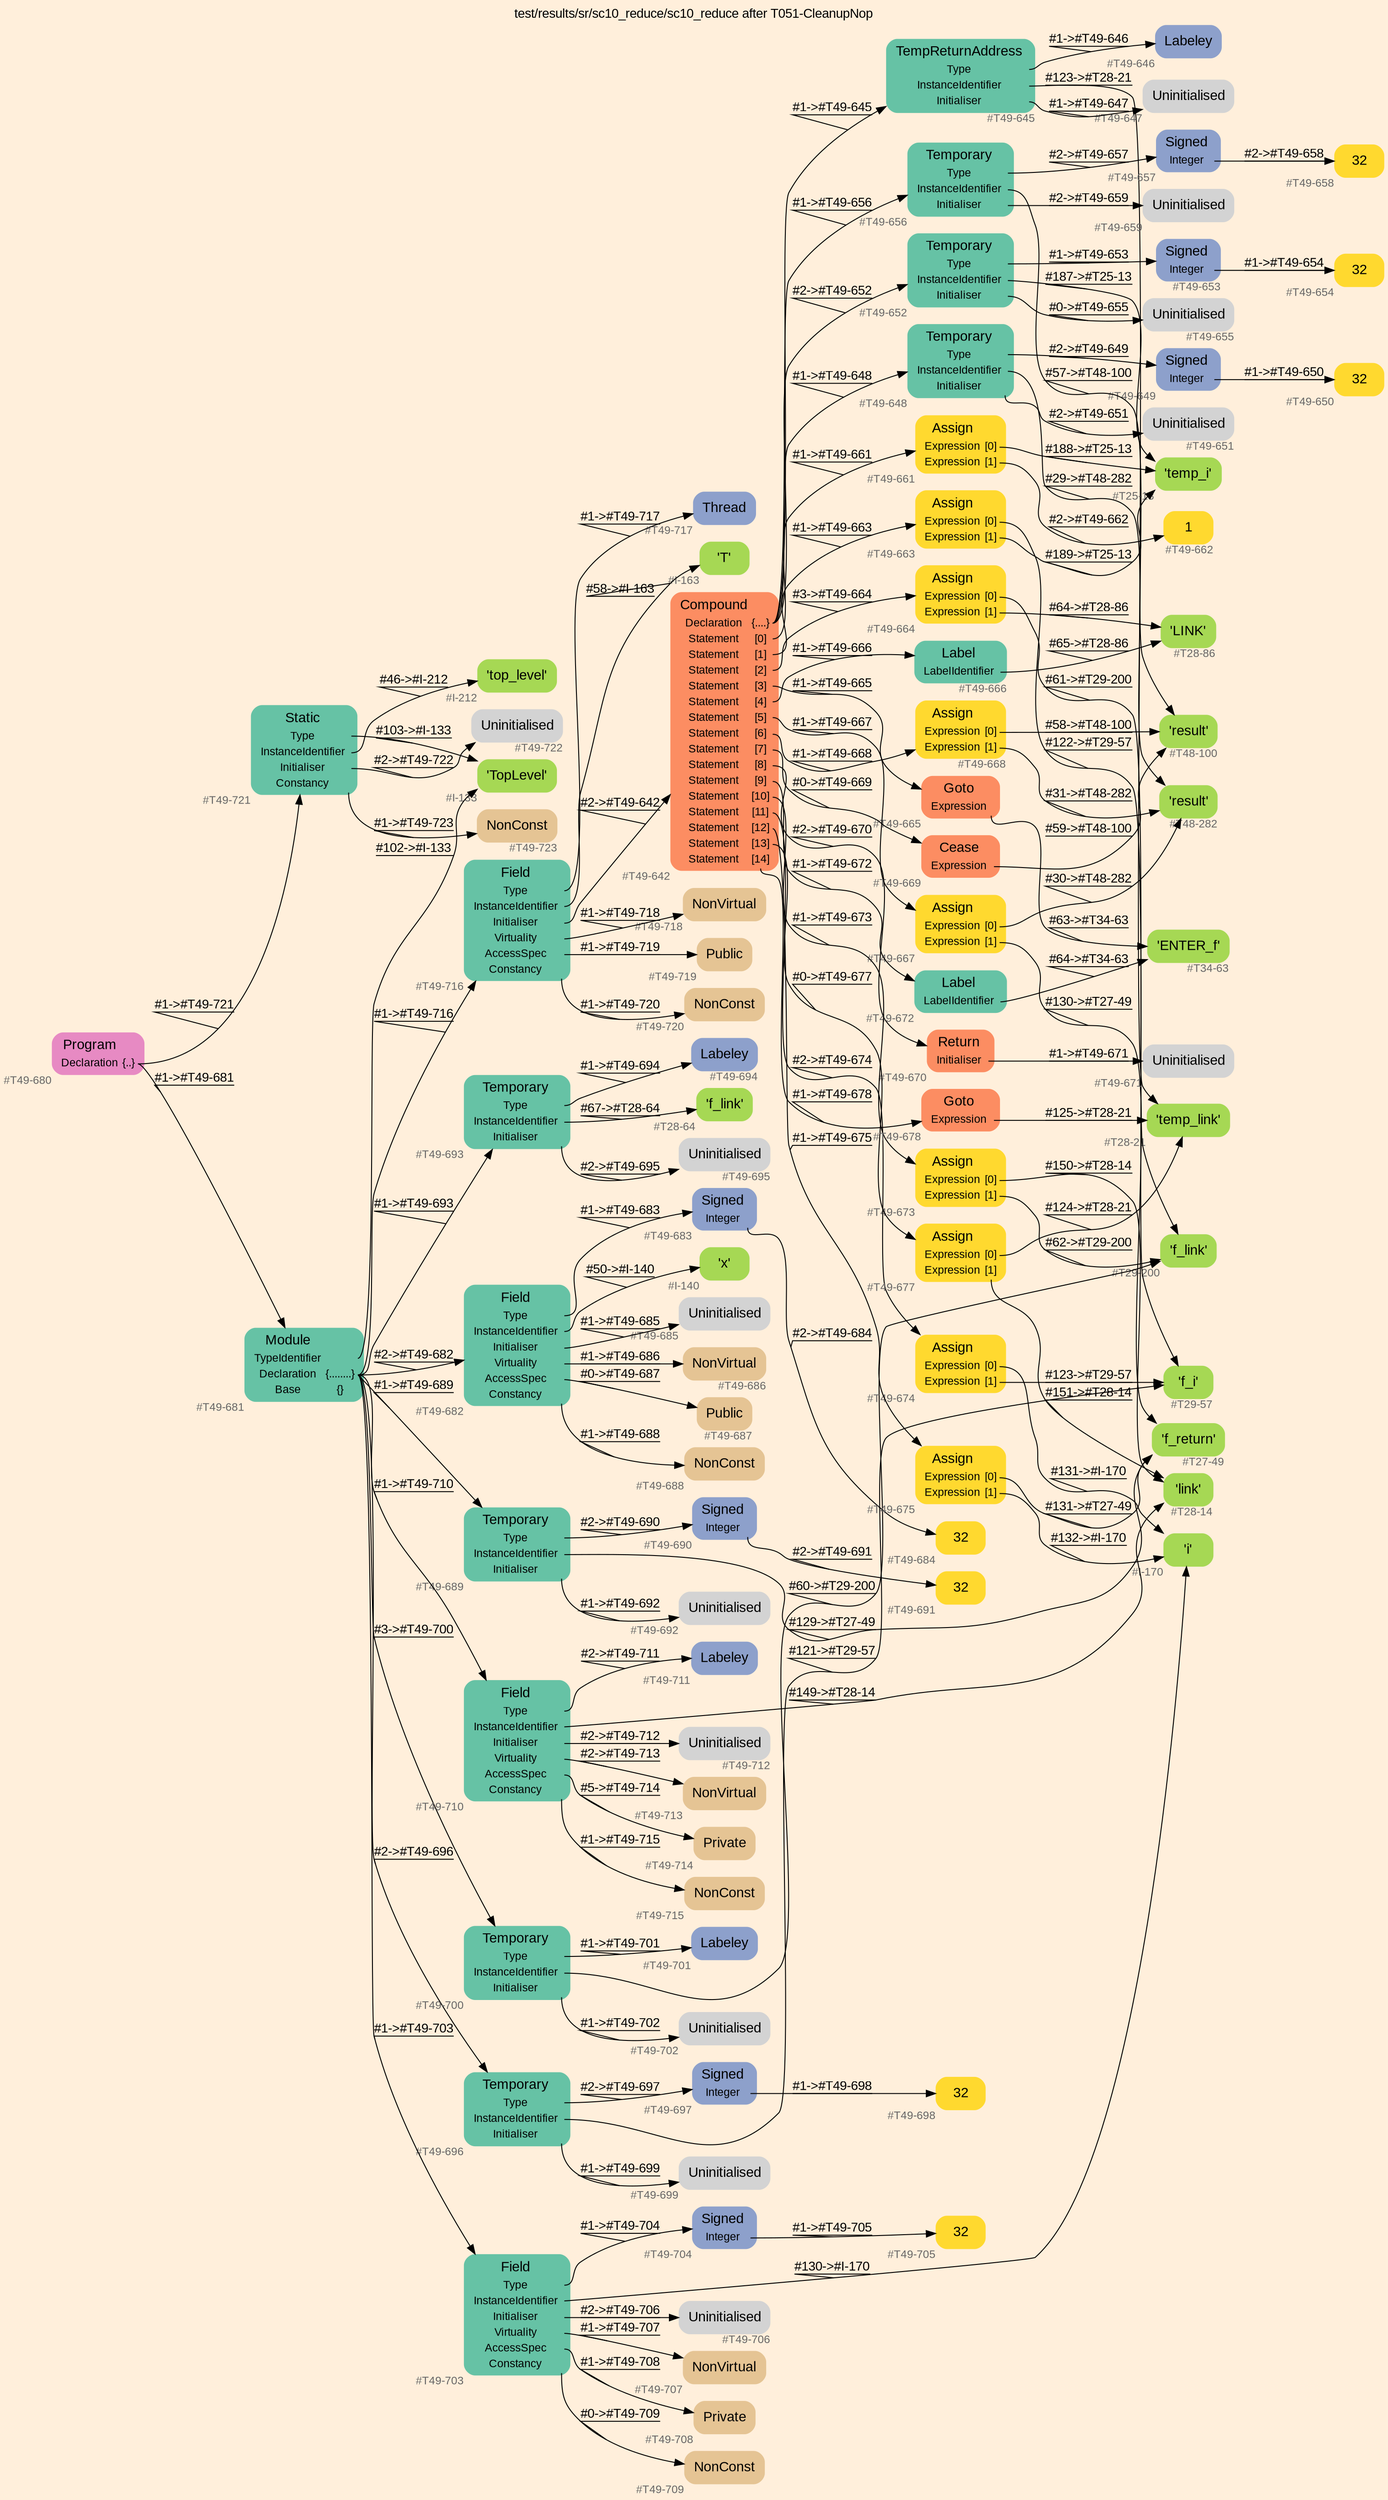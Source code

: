 digraph "test/results/sr/sc10_reduce/sc10_reduce after T051-CleanupNop" {
label = "test/results/sr/sc10_reduce/sc10_reduce after T051-CleanupNop"
labelloc = t
graph [
    rankdir = "LR"
    ranksep = 0.3
    bgcolor = antiquewhite1
    color = black
    fontcolor = black
    fontname = "Arial"
];
node [
    fontname = "Arial"
];
edge [
    fontname = "Arial"
];

// -------------------- node figure --------------------
// -------- block #T49-680 ----------
"#T49-680" [
    fillcolor = "/set28/4"
    xlabel = "#T49-680"
    fontsize = "12"
    fontcolor = grey40
    shape = "plaintext"
    label = <<TABLE BORDER="0" CELLBORDER="0" CELLSPACING="0">
     <TR><TD><FONT COLOR="black" POINT-SIZE="15">Program</FONT></TD></TR>
     <TR><TD><FONT COLOR="black" POINT-SIZE="12">Declaration</FONT></TD><TD PORT="port0"><FONT COLOR="black" POINT-SIZE="12">{..}</FONT></TD></TR>
    </TABLE>>
    style = "rounded,filled"
];

// -------- block #T49-681 ----------
"#T49-681" [
    fillcolor = "/set28/1"
    xlabel = "#T49-681"
    fontsize = "12"
    fontcolor = grey40
    shape = "plaintext"
    label = <<TABLE BORDER="0" CELLBORDER="0" CELLSPACING="0">
     <TR><TD><FONT COLOR="black" POINT-SIZE="15">Module</FONT></TD></TR>
     <TR><TD><FONT COLOR="black" POINT-SIZE="12">TypeIdentifier</FONT></TD><TD PORT="port0"></TD></TR>
     <TR><TD><FONT COLOR="black" POINT-SIZE="12">Declaration</FONT></TD><TD PORT="port1"><FONT COLOR="black" POINT-SIZE="12">{........}</FONT></TD></TR>
     <TR><TD><FONT COLOR="black" POINT-SIZE="12">Base</FONT></TD><TD PORT="port2"><FONT COLOR="black" POINT-SIZE="12">{}</FONT></TD></TR>
    </TABLE>>
    style = "rounded,filled"
];

// -------- block #I-133 ----------
"#I-133" [
    fillcolor = "/set28/5"
    xlabel = "#I-133"
    fontsize = "12"
    fontcolor = grey40
    shape = "plaintext"
    label = <<TABLE BORDER="0" CELLBORDER="0" CELLSPACING="0">
     <TR><TD><FONT COLOR="black" POINT-SIZE="15">'TopLevel'</FONT></TD></TR>
    </TABLE>>
    style = "rounded,filled"
];

// -------- block #T49-682 ----------
"#T49-682" [
    fillcolor = "/set28/1"
    xlabel = "#T49-682"
    fontsize = "12"
    fontcolor = grey40
    shape = "plaintext"
    label = <<TABLE BORDER="0" CELLBORDER="0" CELLSPACING="0">
     <TR><TD><FONT COLOR="black" POINT-SIZE="15">Field</FONT></TD></TR>
     <TR><TD><FONT COLOR="black" POINT-SIZE="12">Type</FONT></TD><TD PORT="port0"></TD></TR>
     <TR><TD><FONT COLOR="black" POINT-SIZE="12">InstanceIdentifier</FONT></TD><TD PORT="port1"></TD></TR>
     <TR><TD><FONT COLOR="black" POINT-SIZE="12">Initialiser</FONT></TD><TD PORT="port2"></TD></TR>
     <TR><TD><FONT COLOR="black" POINT-SIZE="12">Virtuality</FONT></TD><TD PORT="port3"></TD></TR>
     <TR><TD><FONT COLOR="black" POINT-SIZE="12">AccessSpec</FONT></TD><TD PORT="port4"></TD></TR>
     <TR><TD><FONT COLOR="black" POINT-SIZE="12">Constancy</FONT></TD><TD PORT="port5"></TD></TR>
    </TABLE>>
    style = "rounded,filled"
];

// -------- block #T49-683 ----------
"#T49-683" [
    fillcolor = "/set28/3"
    xlabel = "#T49-683"
    fontsize = "12"
    fontcolor = grey40
    shape = "plaintext"
    label = <<TABLE BORDER="0" CELLBORDER="0" CELLSPACING="0">
     <TR><TD><FONT COLOR="black" POINT-SIZE="15">Signed</FONT></TD></TR>
     <TR><TD><FONT COLOR="black" POINT-SIZE="12">Integer</FONT></TD><TD PORT="port0"></TD></TR>
    </TABLE>>
    style = "rounded,filled"
];

// -------- block #T49-684 ----------
"#T49-684" [
    fillcolor = "/set28/6"
    xlabel = "#T49-684"
    fontsize = "12"
    fontcolor = grey40
    shape = "plaintext"
    label = <<TABLE BORDER="0" CELLBORDER="0" CELLSPACING="0">
     <TR><TD><FONT COLOR="black" POINT-SIZE="15">32</FONT></TD></TR>
    </TABLE>>
    style = "rounded,filled"
];

// -------- block #I-140 ----------
"#I-140" [
    fillcolor = "/set28/5"
    xlabel = "#I-140"
    fontsize = "12"
    fontcolor = grey40
    shape = "plaintext"
    label = <<TABLE BORDER="0" CELLBORDER="0" CELLSPACING="0">
     <TR><TD><FONT COLOR="black" POINT-SIZE="15">'x'</FONT></TD></TR>
    </TABLE>>
    style = "rounded,filled"
];

// -------- block #T49-685 ----------
"#T49-685" [
    xlabel = "#T49-685"
    fontsize = "12"
    fontcolor = grey40
    shape = "plaintext"
    label = <<TABLE BORDER="0" CELLBORDER="0" CELLSPACING="0">
     <TR><TD><FONT COLOR="black" POINT-SIZE="15">Uninitialised</FONT></TD></TR>
    </TABLE>>
    style = "rounded,filled"
];

// -------- block #T49-686 ----------
"#T49-686" [
    fillcolor = "/set28/7"
    xlabel = "#T49-686"
    fontsize = "12"
    fontcolor = grey40
    shape = "plaintext"
    label = <<TABLE BORDER="0" CELLBORDER="0" CELLSPACING="0">
     <TR><TD><FONT COLOR="black" POINT-SIZE="15">NonVirtual</FONT></TD></TR>
    </TABLE>>
    style = "rounded,filled"
];

// -------- block #T49-687 ----------
"#T49-687" [
    fillcolor = "/set28/7"
    xlabel = "#T49-687"
    fontsize = "12"
    fontcolor = grey40
    shape = "plaintext"
    label = <<TABLE BORDER="0" CELLBORDER="0" CELLSPACING="0">
     <TR><TD><FONT COLOR="black" POINT-SIZE="15">Public</FONT></TD></TR>
    </TABLE>>
    style = "rounded,filled"
];

// -------- block #T49-688 ----------
"#T49-688" [
    fillcolor = "/set28/7"
    xlabel = "#T49-688"
    fontsize = "12"
    fontcolor = grey40
    shape = "plaintext"
    label = <<TABLE BORDER="0" CELLBORDER="0" CELLSPACING="0">
     <TR><TD><FONT COLOR="black" POINT-SIZE="15">NonConst</FONT></TD></TR>
    </TABLE>>
    style = "rounded,filled"
];

// -------- block #T49-689 ----------
"#T49-689" [
    fillcolor = "/set28/1"
    xlabel = "#T49-689"
    fontsize = "12"
    fontcolor = grey40
    shape = "plaintext"
    label = <<TABLE BORDER="0" CELLBORDER="0" CELLSPACING="0">
     <TR><TD><FONT COLOR="black" POINT-SIZE="15">Temporary</FONT></TD></TR>
     <TR><TD><FONT COLOR="black" POINT-SIZE="12">Type</FONT></TD><TD PORT="port0"></TD></TR>
     <TR><TD><FONT COLOR="black" POINT-SIZE="12">InstanceIdentifier</FONT></TD><TD PORT="port1"></TD></TR>
     <TR><TD><FONT COLOR="black" POINT-SIZE="12">Initialiser</FONT></TD><TD PORT="port2"></TD></TR>
    </TABLE>>
    style = "rounded,filled"
];

// -------- block #T49-690 ----------
"#T49-690" [
    fillcolor = "/set28/3"
    xlabel = "#T49-690"
    fontsize = "12"
    fontcolor = grey40
    shape = "plaintext"
    label = <<TABLE BORDER="0" CELLBORDER="0" CELLSPACING="0">
     <TR><TD><FONT COLOR="black" POINT-SIZE="15">Signed</FONT></TD></TR>
     <TR><TD><FONT COLOR="black" POINT-SIZE="12">Integer</FONT></TD><TD PORT="port0"></TD></TR>
    </TABLE>>
    style = "rounded,filled"
];

// -------- block #T49-691 ----------
"#T49-691" [
    fillcolor = "/set28/6"
    xlabel = "#T49-691"
    fontsize = "12"
    fontcolor = grey40
    shape = "plaintext"
    label = <<TABLE BORDER="0" CELLBORDER="0" CELLSPACING="0">
     <TR><TD><FONT COLOR="black" POINT-SIZE="15">32</FONT></TD></TR>
    </TABLE>>
    style = "rounded,filled"
];

// -------- block #T27-49 ----------
"#T27-49" [
    fillcolor = "/set28/5"
    xlabel = "#T27-49"
    fontsize = "12"
    fontcolor = grey40
    shape = "plaintext"
    label = <<TABLE BORDER="0" CELLBORDER="0" CELLSPACING="0">
     <TR><TD><FONT COLOR="black" POINT-SIZE="15">'f_return'</FONT></TD></TR>
    </TABLE>>
    style = "rounded,filled"
];

// -------- block #T49-692 ----------
"#T49-692" [
    xlabel = "#T49-692"
    fontsize = "12"
    fontcolor = grey40
    shape = "plaintext"
    label = <<TABLE BORDER="0" CELLBORDER="0" CELLSPACING="0">
     <TR><TD><FONT COLOR="black" POINT-SIZE="15">Uninitialised</FONT></TD></TR>
    </TABLE>>
    style = "rounded,filled"
];

// -------- block #T49-693 ----------
"#T49-693" [
    fillcolor = "/set28/1"
    xlabel = "#T49-693"
    fontsize = "12"
    fontcolor = grey40
    shape = "plaintext"
    label = <<TABLE BORDER="0" CELLBORDER="0" CELLSPACING="0">
     <TR><TD><FONT COLOR="black" POINT-SIZE="15">Temporary</FONT></TD></TR>
     <TR><TD><FONT COLOR="black" POINT-SIZE="12">Type</FONT></TD><TD PORT="port0"></TD></TR>
     <TR><TD><FONT COLOR="black" POINT-SIZE="12">InstanceIdentifier</FONT></TD><TD PORT="port1"></TD></TR>
     <TR><TD><FONT COLOR="black" POINT-SIZE="12">Initialiser</FONT></TD><TD PORT="port2"></TD></TR>
    </TABLE>>
    style = "rounded,filled"
];

// -------- block #T49-694 ----------
"#T49-694" [
    fillcolor = "/set28/3"
    xlabel = "#T49-694"
    fontsize = "12"
    fontcolor = grey40
    shape = "plaintext"
    label = <<TABLE BORDER="0" CELLBORDER="0" CELLSPACING="0">
     <TR><TD><FONT COLOR="black" POINT-SIZE="15">Labeley</FONT></TD></TR>
    </TABLE>>
    style = "rounded,filled"
];

// -------- block #T28-64 ----------
"#T28-64" [
    fillcolor = "/set28/5"
    xlabel = "#T28-64"
    fontsize = "12"
    fontcolor = grey40
    shape = "plaintext"
    label = <<TABLE BORDER="0" CELLBORDER="0" CELLSPACING="0">
     <TR><TD><FONT COLOR="black" POINT-SIZE="15">'f_link'</FONT></TD></TR>
    </TABLE>>
    style = "rounded,filled"
];

// -------- block #T49-695 ----------
"#T49-695" [
    xlabel = "#T49-695"
    fontsize = "12"
    fontcolor = grey40
    shape = "plaintext"
    label = <<TABLE BORDER="0" CELLBORDER="0" CELLSPACING="0">
     <TR><TD><FONT COLOR="black" POINT-SIZE="15">Uninitialised</FONT></TD></TR>
    </TABLE>>
    style = "rounded,filled"
];

// -------- block #T49-696 ----------
"#T49-696" [
    fillcolor = "/set28/1"
    xlabel = "#T49-696"
    fontsize = "12"
    fontcolor = grey40
    shape = "plaintext"
    label = <<TABLE BORDER="0" CELLBORDER="0" CELLSPACING="0">
     <TR><TD><FONT COLOR="black" POINT-SIZE="15">Temporary</FONT></TD></TR>
     <TR><TD><FONT COLOR="black" POINT-SIZE="12">Type</FONT></TD><TD PORT="port0"></TD></TR>
     <TR><TD><FONT COLOR="black" POINT-SIZE="12">InstanceIdentifier</FONT></TD><TD PORT="port1"></TD></TR>
     <TR><TD><FONT COLOR="black" POINT-SIZE="12">Initialiser</FONT></TD><TD PORT="port2"></TD></TR>
    </TABLE>>
    style = "rounded,filled"
];

// -------- block #T49-697 ----------
"#T49-697" [
    fillcolor = "/set28/3"
    xlabel = "#T49-697"
    fontsize = "12"
    fontcolor = grey40
    shape = "plaintext"
    label = <<TABLE BORDER="0" CELLBORDER="0" CELLSPACING="0">
     <TR><TD><FONT COLOR="black" POINT-SIZE="15">Signed</FONT></TD></TR>
     <TR><TD><FONT COLOR="black" POINT-SIZE="12">Integer</FONT></TD><TD PORT="port0"></TD></TR>
    </TABLE>>
    style = "rounded,filled"
];

// -------- block #T49-698 ----------
"#T49-698" [
    fillcolor = "/set28/6"
    xlabel = "#T49-698"
    fontsize = "12"
    fontcolor = grey40
    shape = "plaintext"
    label = <<TABLE BORDER="0" CELLBORDER="0" CELLSPACING="0">
     <TR><TD><FONT COLOR="black" POINT-SIZE="15">32</FONT></TD></TR>
    </TABLE>>
    style = "rounded,filled"
];

// -------- block #T29-57 ----------
"#T29-57" [
    fillcolor = "/set28/5"
    xlabel = "#T29-57"
    fontsize = "12"
    fontcolor = grey40
    shape = "plaintext"
    label = <<TABLE BORDER="0" CELLBORDER="0" CELLSPACING="0">
     <TR><TD><FONT COLOR="black" POINT-SIZE="15">'f_i'</FONT></TD></TR>
    </TABLE>>
    style = "rounded,filled"
];

// -------- block #T49-699 ----------
"#T49-699" [
    xlabel = "#T49-699"
    fontsize = "12"
    fontcolor = grey40
    shape = "plaintext"
    label = <<TABLE BORDER="0" CELLBORDER="0" CELLSPACING="0">
     <TR><TD><FONT COLOR="black" POINT-SIZE="15">Uninitialised</FONT></TD></TR>
    </TABLE>>
    style = "rounded,filled"
];

// -------- block #T49-700 ----------
"#T49-700" [
    fillcolor = "/set28/1"
    xlabel = "#T49-700"
    fontsize = "12"
    fontcolor = grey40
    shape = "plaintext"
    label = <<TABLE BORDER="0" CELLBORDER="0" CELLSPACING="0">
     <TR><TD><FONT COLOR="black" POINT-SIZE="15">Temporary</FONT></TD></TR>
     <TR><TD><FONT COLOR="black" POINT-SIZE="12">Type</FONT></TD><TD PORT="port0"></TD></TR>
     <TR><TD><FONT COLOR="black" POINT-SIZE="12">InstanceIdentifier</FONT></TD><TD PORT="port1"></TD></TR>
     <TR><TD><FONT COLOR="black" POINT-SIZE="12">Initialiser</FONT></TD><TD PORT="port2"></TD></TR>
    </TABLE>>
    style = "rounded,filled"
];

// -------- block #T49-701 ----------
"#T49-701" [
    fillcolor = "/set28/3"
    xlabel = "#T49-701"
    fontsize = "12"
    fontcolor = grey40
    shape = "plaintext"
    label = <<TABLE BORDER="0" CELLBORDER="0" CELLSPACING="0">
     <TR><TD><FONT COLOR="black" POINT-SIZE="15">Labeley</FONT></TD></TR>
    </TABLE>>
    style = "rounded,filled"
];

// -------- block #T29-200 ----------
"#T29-200" [
    fillcolor = "/set28/5"
    xlabel = "#T29-200"
    fontsize = "12"
    fontcolor = grey40
    shape = "plaintext"
    label = <<TABLE BORDER="0" CELLBORDER="0" CELLSPACING="0">
     <TR><TD><FONT COLOR="black" POINT-SIZE="15">'f_link'</FONT></TD></TR>
    </TABLE>>
    style = "rounded,filled"
];

// -------- block #T49-702 ----------
"#T49-702" [
    xlabel = "#T49-702"
    fontsize = "12"
    fontcolor = grey40
    shape = "plaintext"
    label = <<TABLE BORDER="0" CELLBORDER="0" CELLSPACING="0">
     <TR><TD><FONT COLOR="black" POINT-SIZE="15">Uninitialised</FONT></TD></TR>
    </TABLE>>
    style = "rounded,filled"
];

// -------- block #T49-703 ----------
"#T49-703" [
    fillcolor = "/set28/1"
    xlabel = "#T49-703"
    fontsize = "12"
    fontcolor = grey40
    shape = "plaintext"
    label = <<TABLE BORDER="0" CELLBORDER="0" CELLSPACING="0">
     <TR><TD><FONT COLOR="black" POINT-SIZE="15">Field</FONT></TD></TR>
     <TR><TD><FONT COLOR="black" POINT-SIZE="12">Type</FONT></TD><TD PORT="port0"></TD></TR>
     <TR><TD><FONT COLOR="black" POINT-SIZE="12">InstanceIdentifier</FONT></TD><TD PORT="port1"></TD></TR>
     <TR><TD><FONT COLOR="black" POINT-SIZE="12">Initialiser</FONT></TD><TD PORT="port2"></TD></TR>
     <TR><TD><FONT COLOR="black" POINT-SIZE="12">Virtuality</FONT></TD><TD PORT="port3"></TD></TR>
     <TR><TD><FONT COLOR="black" POINT-SIZE="12">AccessSpec</FONT></TD><TD PORT="port4"></TD></TR>
     <TR><TD><FONT COLOR="black" POINT-SIZE="12">Constancy</FONT></TD><TD PORT="port5"></TD></TR>
    </TABLE>>
    style = "rounded,filled"
];

// -------- block #T49-704 ----------
"#T49-704" [
    fillcolor = "/set28/3"
    xlabel = "#T49-704"
    fontsize = "12"
    fontcolor = grey40
    shape = "plaintext"
    label = <<TABLE BORDER="0" CELLBORDER="0" CELLSPACING="0">
     <TR><TD><FONT COLOR="black" POINT-SIZE="15">Signed</FONT></TD></TR>
     <TR><TD><FONT COLOR="black" POINT-SIZE="12">Integer</FONT></TD><TD PORT="port0"></TD></TR>
    </TABLE>>
    style = "rounded,filled"
];

// -------- block #T49-705 ----------
"#T49-705" [
    fillcolor = "/set28/6"
    xlabel = "#T49-705"
    fontsize = "12"
    fontcolor = grey40
    shape = "plaintext"
    label = <<TABLE BORDER="0" CELLBORDER="0" CELLSPACING="0">
     <TR><TD><FONT COLOR="black" POINT-SIZE="15">32</FONT></TD></TR>
    </TABLE>>
    style = "rounded,filled"
];

// -------- block #I-170 ----------
"#I-170" [
    fillcolor = "/set28/5"
    xlabel = "#I-170"
    fontsize = "12"
    fontcolor = grey40
    shape = "plaintext"
    label = <<TABLE BORDER="0" CELLBORDER="0" CELLSPACING="0">
     <TR><TD><FONT COLOR="black" POINT-SIZE="15">'i'</FONT></TD></TR>
    </TABLE>>
    style = "rounded,filled"
];

// -------- block #T49-706 ----------
"#T49-706" [
    xlabel = "#T49-706"
    fontsize = "12"
    fontcolor = grey40
    shape = "plaintext"
    label = <<TABLE BORDER="0" CELLBORDER="0" CELLSPACING="0">
     <TR><TD><FONT COLOR="black" POINT-SIZE="15">Uninitialised</FONT></TD></TR>
    </TABLE>>
    style = "rounded,filled"
];

// -------- block #T49-707 ----------
"#T49-707" [
    fillcolor = "/set28/7"
    xlabel = "#T49-707"
    fontsize = "12"
    fontcolor = grey40
    shape = "plaintext"
    label = <<TABLE BORDER="0" CELLBORDER="0" CELLSPACING="0">
     <TR><TD><FONT COLOR="black" POINT-SIZE="15">NonVirtual</FONT></TD></TR>
    </TABLE>>
    style = "rounded,filled"
];

// -------- block #T49-708 ----------
"#T49-708" [
    fillcolor = "/set28/7"
    xlabel = "#T49-708"
    fontsize = "12"
    fontcolor = grey40
    shape = "plaintext"
    label = <<TABLE BORDER="0" CELLBORDER="0" CELLSPACING="0">
     <TR><TD><FONT COLOR="black" POINT-SIZE="15">Private</FONT></TD></TR>
    </TABLE>>
    style = "rounded,filled"
];

// -------- block #T49-709 ----------
"#T49-709" [
    fillcolor = "/set28/7"
    xlabel = "#T49-709"
    fontsize = "12"
    fontcolor = grey40
    shape = "plaintext"
    label = <<TABLE BORDER="0" CELLBORDER="0" CELLSPACING="0">
     <TR><TD><FONT COLOR="black" POINT-SIZE="15">NonConst</FONT></TD></TR>
    </TABLE>>
    style = "rounded,filled"
];

// -------- block #T49-710 ----------
"#T49-710" [
    fillcolor = "/set28/1"
    xlabel = "#T49-710"
    fontsize = "12"
    fontcolor = grey40
    shape = "plaintext"
    label = <<TABLE BORDER="0" CELLBORDER="0" CELLSPACING="0">
     <TR><TD><FONT COLOR="black" POINT-SIZE="15">Field</FONT></TD></TR>
     <TR><TD><FONT COLOR="black" POINT-SIZE="12">Type</FONT></TD><TD PORT="port0"></TD></TR>
     <TR><TD><FONT COLOR="black" POINT-SIZE="12">InstanceIdentifier</FONT></TD><TD PORT="port1"></TD></TR>
     <TR><TD><FONT COLOR="black" POINT-SIZE="12">Initialiser</FONT></TD><TD PORT="port2"></TD></TR>
     <TR><TD><FONT COLOR="black" POINT-SIZE="12">Virtuality</FONT></TD><TD PORT="port3"></TD></TR>
     <TR><TD><FONT COLOR="black" POINT-SIZE="12">AccessSpec</FONT></TD><TD PORT="port4"></TD></TR>
     <TR><TD><FONT COLOR="black" POINT-SIZE="12">Constancy</FONT></TD><TD PORT="port5"></TD></TR>
    </TABLE>>
    style = "rounded,filled"
];

// -------- block #T49-711 ----------
"#T49-711" [
    fillcolor = "/set28/3"
    xlabel = "#T49-711"
    fontsize = "12"
    fontcolor = grey40
    shape = "plaintext"
    label = <<TABLE BORDER="0" CELLBORDER="0" CELLSPACING="0">
     <TR><TD><FONT COLOR="black" POINT-SIZE="15">Labeley</FONT></TD></TR>
    </TABLE>>
    style = "rounded,filled"
];

// -------- block #T28-14 ----------
"#T28-14" [
    fillcolor = "/set28/5"
    xlabel = "#T28-14"
    fontsize = "12"
    fontcolor = grey40
    shape = "plaintext"
    label = <<TABLE BORDER="0" CELLBORDER="0" CELLSPACING="0">
     <TR><TD><FONT COLOR="black" POINT-SIZE="15">'link'</FONT></TD></TR>
    </TABLE>>
    style = "rounded,filled"
];

// -------- block #T49-712 ----------
"#T49-712" [
    xlabel = "#T49-712"
    fontsize = "12"
    fontcolor = grey40
    shape = "plaintext"
    label = <<TABLE BORDER="0" CELLBORDER="0" CELLSPACING="0">
     <TR><TD><FONT COLOR="black" POINT-SIZE="15">Uninitialised</FONT></TD></TR>
    </TABLE>>
    style = "rounded,filled"
];

// -------- block #T49-713 ----------
"#T49-713" [
    fillcolor = "/set28/7"
    xlabel = "#T49-713"
    fontsize = "12"
    fontcolor = grey40
    shape = "plaintext"
    label = <<TABLE BORDER="0" CELLBORDER="0" CELLSPACING="0">
     <TR><TD><FONT COLOR="black" POINT-SIZE="15">NonVirtual</FONT></TD></TR>
    </TABLE>>
    style = "rounded,filled"
];

// -------- block #T49-714 ----------
"#T49-714" [
    fillcolor = "/set28/7"
    xlabel = "#T49-714"
    fontsize = "12"
    fontcolor = grey40
    shape = "plaintext"
    label = <<TABLE BORDER="0" CELLBORDER="0" CELLSPACING="0">
     <TR><TD><FONT COLOR="black" POINT-SIZE="15">Private</FONT></TD></TR>
    </TABLE>>
    style = "rounded,filled"
];

// -------- block #T49-715 ----------
"#T49-715" [
    fillcolor = "/set28/7"
    xlabel = "#T49-715"
    fontsize = "12"
    fontcolor = grey40
    shape = "plaintext"
    label = <<TABLE BORDER="0" CELLBORDER="0" CELLSPACING="0">
     <TR><TD><FONT COLOR="black" POINT-SIZE="15">NonConst</FONT></TD></TR>
    </TABLE>>
    style = "rounded,filled"
];

// -------- block #T49-716 ----------
"#T49-716" [
    fillcolor = "/set28/1"
    xlabel = "#T49-716"
    fontsize = "12"
    fontcolor = grey40
    shape = "plaintext"
    label = <<TABLE BORDER="0" CELLBORDER="0" CELLSPACING="0">
     <TR><TD><FONT COLOR="black" POINT-SIZE="15">Field</FONT></TD></TR>
     <TR><TD><FONT COLOR="black" POINT-SIZE="12">Type</FONT></TD><TD PORT="port0"></TD></TR>
     <TR><TD><FONT COLOR="black" POINT-SIZE="12">InstanceIdentifier</FONT></TD><TD PORT="port1"></TD></TR>
     <TR><TD><FONT COLOR="black" POINT-SIZE="12">Initialiser</FONT></TD><TD PORT="port2"></TD></TR>
     <TR><TD><FONT COLOR="black" POINT-SIZE="12">Virtuality</FONT></TD><TD PORT="port3"></TD></TR>
     <TR><TD><FONT COLOR="black" POINT-SIZE="12">AccessSpec</FONT></TD><TD PORT="port4"></TD></TR>
     <TR><TD><FONT COLOR="black" POINT-SIZE="12">Constancy</FONT></TD><TD PORT="port5"></TD></TR>
    </TABLE>>
    style = "rounded,filled"
];

// -------- block #T49-717 ----------
"#T49-717" [
    fillcolor = "/set28/3"
    xlabel = "#T49-717"
    fontsize = "12"
    fontcolor = grey40
    shape = "plaintext"
    label = <<TABLE BORDER="0" CELLBORDER="0" CELLSPACING="0">
     <TR><TD><FONT COLOR="black" POINT-SIZE="15">Thread</FONT></TD></TR>
    </TABLE>>
    style = "rounded,filled"
];

// -------- block #I-163 ----------
"#I-163" [
    fillcolor = "/set28/5"
    xlabel = "#I-163"
    fontsize = "12"
    fontcolor = grey40
    shape = "plaintext"
    label = <<TABLE BORDER="0" CELLBORDER="0" CELLSPACING="0">
     <TR><TD><FONT COLOR="black" POINT-SIZE="15">'T'</FONT></TD></TR>
    </TABLE>>
    style = "rounded,filled"
];

// -------- block #T49-642 ----------
"#T49-642" [
    fillcolor = "/set28/2"
    xlabel = "#T49-642"
    fontsize = "12"
    fontcolor = grey40
    shape = "plaintext"
    label = <<TABLE BORDER="0" CELLBORDER="0" CELLSPACING="0">
     <TR><TD><FONT COLOR="black" POINT-SIZE="15">Compound</FONT></TD></TR>
     <TR><TD><FONT COLOR="black" POINT-SIZE="12">Declaration</FONT></TD><TD PORT="port0"><FONT COLOR="black" POINT-SIZE="12">{....}</FONT></TD></TR>
     <TR><TD><FONT COLOR="black" POINT-SIZE="12">Statement</FONT></TD><TD PORT="port1"><FONT COLOR="black" POINT-SIZE="12">[0]</FONT></TD></TR>
     <TR><TD><FONT COLOR="black" POINT-SIZE="12">Statement</FONT></TD><TD PORT="port2"><FONT COLOR="black" POINT-SIZE="12">[1]</FONT></TD></TR>
     <TR><TD><FONT COLOR="black" POINT-SIZE="12">Statement</FONT></TD><TD PORT="port3"><FONT COLOR="black" POINT-SIZE="12">[2]</FONT></TD></TR>
     <TR><TD><FONT COLOR="black" POINT-SIZE="12">Statement</FONT></TD><TD PORT="port4"><FONT COLOR="black" POINT-SIZE="12">[3]</FONT></TD></TR>
     <TR><TD><FONT COLOR="black" POINT-SIZE="12">Statement</FONT></TD><TD PORT="port5"><FONT COLOR="black" POINT-SIZE="12">[4]</FONT></TD></TR>
     <TR><TD><FONT COLOR="black" POINT-SIZE="12">Statement</FONT></TD><TD PORT="port6"><FONT COLOR="black" POINT-SIZE="12">[5]</FONT></TD></TR>
     <TR><TD><FONT COLOR="black" POINT-SIZE="12">Statement</FONT></TD><TD PORT="port7"><FONT COLOR="black" POINT-SIZE="12">[6]</FONT></TD></TR>
     <TR><TD><FONT COLOR="black" POINT-SIZE="12">Statement</FONT></TD><TD PORT="port8"><FONT COLOR="black" POINT-SIZE="12">[7]</FONT></TD></TR>
     <TR><TD><FONT COLOR="black" POINT-SIZE="12">Statement</FONT></TD><TD PORT="port9"><FONT COLOR="black" POINT-SIZE="12">[8]</FONT></TD></TR>
     <TR><TD><FONT COLOR="black" POINT-SIZE="12">Statement</FONT></TD><TD PORT="port10"><FONT COLOR="black" POINT-SIZE="12">[9]</FONT></TD></TR>
     <TR><TD><FONT COLOR="black" POINT-SIZE="12">Statement</FONT></TD><TD PORT="port11"><FONT COLOR="black" POINT-SIZE="12">[10]</FONT></TD></TR>
     <TR><TD><FONT COLOR="black" POINT-SIZE="12">Statement</FONT></TD><TD PORT="port12"><FONT COLOR="black" POINT-SIZE="12">[11]</FONT></TD></TR>
     <TR><TD><FONT COLOR="black" POINT-SIZE="12">Statement</FONT></TD><TD PORT="port13"><FONT COLOR="black" POINT-SIZE="12">[12]</FONT></TD></TR>
     <TR><TD><FONT COLOR="black" POINT-SIZE="12">Statement</FONT></TD><TD PORT="port14"><FONT COLOR="black" POINT-SIZE="12">[13]</FONT></TD></TR>
     <TR><TD><FONT COLOR="black" POINT-SIZE="12">Statement</FONT></TD><TD PORT="port15"><FONT COLOR="black" POINT-SIZE="12">[14]</FONT></TD></TR>
    </TABLE>>
    style = "rounded,filled"
];

// -------- block #T49-645 ----------
"#T49-645" [
    fillcolor = "/set28/1"
    xlabel = "#T49-645"
    fontsize = "12"
    fontcolor = grey40
    shape = "plaintext"
    label = <<TABLE BORDER="0" CELLBORDER="0" CELLSPACING="0">
     <TR><TD><FONT COLOR="black" POINT-SIZE="15">TempReturnAddress</FONT></TD></TR>
     <TR><TD><FONT COLOR="black" POINT-SIZE="12">Type</FONT></TD><TD PORT="port0"></TD></TR>
     <TR><TD><FONT COLOR="black" POINT-SIZE="12">InstanceIdentifier</FONT></TD><TD PORT="port1"></TD></TR>
     <TR><TD><FONT COLOR="black" POINT-SIZE="12">Initialiser</FONT></TD><TD PORT="port2"></TD></TR>
    </TABLE>>
    style = "rounded,filled"
];

// -------- block #T49-646 ----------
"#T49-646" [
    fillcolor = "/set28/3"
    xlabel = "#T49-646"
    fontsize = "12"
    fontcolor = grey40
    shape = "plaintext"
    label = <<TABLE BORDER="0" CELLBORDER="0" CELLSPACING="0">
     <TR><TD><FONT COLOR="black" POINT-SIZE="15">Labeley</FONT></TD></TR>
    </TABLE>>
    style = "rounded,filled"
];

// -------- block #T28-21 ----------
"#T28-21" [
    fillcolor = "/set28/5"
    xlabel = "#T28-21"
    fontsize = "12"
    fontcolor = grey40
    shape = "plaintext"
    label = <<TABLE BORDER="0" CELLBORDER="0" CELLSPACING="0">
     <TR><TD><FONT COLOR="black" POINT-SIZE="15">'temp_link'</FONT></TD></TR>
    </TABLE>>
    style = "rounded,filled"
];

// -------- block #T49-647 ----------
"#T49-647" [
    xlabel = "#T49-647"
    fontsize = "12"
    fontcolor = grey40
    shape = "plaintext"
    label = <<TABLE BORDER="0" CELLBORDER="0" CELLSPACING="0">
     <TR><TD><FONT COLOR="black" POINT-SIZE="15">Uninitialised</FONT></TD></TR>
    </TABLE>>
    style = "rounded,filled"
];

// -------- block #T49-648 ----------
"#T49-648" [
    fillcolor = "/set28/1"
    xlabel = "#T49-648"
    fontsize = "12"
    fontcolor = grey40
    shape = "plaintext"
    label = <<TABLE BORDER="0" CELLBORDER="0" CELLSPACING="0">
     <TR><TD><FONT COLOR="black" POINT-SIZE="15">Temporary</FONT></TD></TR>
     <TR><TD><FONT COLOR="black" POINT-SIZE="12">Type</FONT></TD><TD PORT="port0"></TD></TR>
     <TR><TD><FONT COLOR="black" POINT-SIZE="12">InstanceIdentifier</FONT></TD><TD PORT="port1"></TD></TR>
     <TR><TD><FONT COLOR="black" POINT-SIZE="12">Initialiser</FONT></TD><TD PORT="port2"></TD></TR>
    </TABLE>>
    style = "rounded,filled"
];

// -------- block #T49-649 ----------
"#T49-649" [
    fillcolor = "/set28/3"
    xlabel = "#T49-649"
    fontsize = "12"
    fontcolor = grey40
    shape = "plaintext"
    label = <<TABLE BORDER="0" CELLBORDER="0" CELLSPACING="0">
     <TR><TD><FONT COLOR="black" POINT-SIZE="15">Signed</FONT></TD></TR>
     <TR><TD><FONT COLOR="black" POINT-SIZE="12">Integer</FONT></TD><TD PORT="port0"></TD></TR>
    </TABLE>>
    style = "rounded,filled"
];

// -------- block #T49-650 ----------
"#T49-650" [
    fillcolor = "/set28/6"
    xlabel = "#T49-650"
    fontsize = "12"
    fontcolor = grey40
    shape = "plaintext"
    label = <<TABLE BORDER="0" CELLBORDER="0" CELLSPACING="0">
     <TR><TD><FONT COLOR="black" POINT-SIZE="15">32</FONT></TD></TR>
    </TABLE>>
    style = "rounded,filled"
];

// -------- block #T48-282 ----------
"#T48-282" [
    fillcolor = "/set28/5"
    xlabel = "#T48-282"
    fontsize = "12"
    fontcolor = grey40
    shape = "plaintext"
    label = <<TABLE BORDER="0" CELLBORDER="0" CELLSPACING="0">
     <TR><TD><FONT COLOR="black" POINT-SIZE="15">'result'</FONT></TD></TR>
    </TABLE>>
    style = "rounded,filled"
];

// -------- block #T49-651 ----------
"#T49-651" [
    xlabel = "#T49-651"
    fontsize = "12"
    fontcolor = grey40
    shape = "plaintext"
    label = <<TABLE BORDER="0" CELLBORDER="0" CELLSPACING="0">
     <TR><TD><FONT COLOR="black" POINT-SIZE="15">Uninitialised</FONT></TD></TR>
    </TABLE>>
    style = "rounded,filled"
];

// -------- block #T49-652 ----------
"#T49-652" [
    fillcolor = "/set28/1"
    xlabel = "#T49-652"
    fontsize = "12"
    fontcolor = grey40
    shape = "plaintext"
    label = <<TABLE BORDER="0" CELLBORDER="0" CELLSPACING="0">
     <TR><TD><FONT COLOR="black" POINT-SIZE="15">Temporary</FONT></TD></TR>
     <TR><TD><FONT COLOR="black" POINT-SIZE="12">Type</FONT></TD><TD PORT="port0"></TD></TR>
     <TR><TD><FONT COLOR="black" POINT-SIZE="12">InstanceIdentifier</FONT></TD><TD PORT="port1"></TD></TR>
     <TR><TD><FONT COLOR="black" POINT-SIZE="12">Initialiser</FONT></TD><TD PORT="port2"></TD></TR>
    </TABLE>>
    style = "rounded,filled"
];

// -------- block #T49-653 ----------
"#T49-653" [
    fillcolor = "/set28/3"
    xlabel = "#T49-653"
    fontsize = "12"
    fontcolor = grey40
    shape = "plaintext"
    label = <<TABLE BORDER="0" CELLBORDER="0" CELLSPACING="0">
     <TR><TD><FONT COLOR="black" POINT-SIZE="15">Signed</FONT></TD></TR>
     <TR><TD><FONT COLOR="black" POINT-SIZE="12">Integer</FONT></TD><TD PORT="port0"></TD></TR>
    </TABLE>>
    style = "rounded,filled"
];

// -------- block #T49-654 ----------
"#T49-654" [
    fillcolor = "/set28/6"
    xlabel = "#T49-654"
    fontsize = "12"
    fontcolor = grey40
    shape = "plaintext"
    label = <<TABLE BORDER="0" CELLBORDER="0" CELLSPACING="0">
     <TR><TD><FONT COLOR="black" POINT-SIZE="15">32</FONT></TD></TR>
    </TABLE>>
    style = "rounded,filled"
];

// -------- block #T25-13 ----------
"#T25-13" [
    fillcolor = "/set28/5"
    xlabel = "#T25-13"
    fontsize = "12"
    fontcolor = grey40
    shape = "plaintext"
    label = <<TABLE BORDER="0" CELLBORDER="0" CELLSPACING="0">
     <TR><TD><FONT COLOR="black" POINT-SIZE="15">'temp_i'</FONT></TD></TR>
    </TABLE>>
    style = "rounded,filled"
];

// -------- block #T49-655 ----------
"#T49-655" [
    xlabel = "#T49-655"
    fontsize = "12"
    fontcolor = grey40
    shape = "plaintext"
    label = <<TABLE BORDER="0" CELLBORDER="0" CELLSPACING="0">
     <TR><TD><FONT COLOR="black" POINT-SIZE="15">Uninitialised</FONT></TD></TR>
    </TABLE>>
    style = "rounded,filled"
];

// -------- block #T49-656 ----------
"#T49-656" [
    fillcolor = "/set28/1"
    xlabel = "#T49-656"
    fontsize = "12"
    fontcolor = grey40
    shape = "plaintext"
    label = <<TABLE BORDER="0" CELLBORDER="0" CELLSPACING="0">
     <TR><TD><FONT COLOR="black" POINT-SIZE="15">Temporary</FONT></TD></TR>
     <TR><TD><FONT COLOR="black" POINT-SIZE="12">Type</FONT></TD><TD PORT="port0"></TD></TR>
     <TR><TD><FONT COLOR="black" POINT-SIZE="12">InstanceIdentifier</FONT></TD><TD PORT="port1"></TD></TR>
     <TR><TD><FONT COLOR="black" POINT-SIZE="12">Initialiser</FONT></TD><TD PORT="port2"></TD></TR>
    </TABLE>>
    style = "rounded,filled"
];

// -------- block #T49-657 ----------
"#T49-657" [
    fillcolor = "/set28/3"
    xlabel = "#T49-657"
    fontsize = "12"
    fontcolor = grey40
    shape = "plaintext"
    label = <<TABLE BORDER="0" CELLBORDER="0" CELLSPACING="0">
     <TR><TD><FONT COLOR="black" POINT-SIZE="15">Signed</FONT></TD></TR>
     <TR><TD><FONT COLOR="black" POINT-SIZE="12">Integer</FONT></TD><TD PORT="port0"></TD></TR>
    </TABLE>>
    style = "rounded,filled"
];

// -------- block #T49-658 ----------
"#T49-658" [
    fillcolor = "/set28/6"
    xlabel = "#T49-658"
    fontsize = "12"
    fontcolor = grey40
    shape = "plaintext"
    label = <<TABLE BORDER="0" CELLBORDER="0" CELLSPACING="0">
     <TR><TD><FONT COLOR="black" POINT-SIZE="15">32</FONT></TD></TR>
    </TABLE>>
    style = "rounded,filled"
];

// -------- block #T48-100 ----------
"#T48-100" [
    fillcolor = "/set28/5"
    xlabel = "#T48-100"
    fontsize = "12"
    fontcolor = grey40
    shape = "plaintext"
    label = <<TABLE BORDER="0" CELLBORDER="0" CELLSPACING="0">
     <TR><TD><FONT COLOR="black" POINT-SIZE="15">'result'</FONT></TD></TR>
    </TABLE>>
    style = "rounded,filled"
];

// -------- block #T49-659 ----------
"#T49-659" [
    xlabel = "#T49-659"
    fontsize = "12"
    fontcolor = grey40
    shape = "plaintext"
    label = <<TABLE BORDER="0" CELLBORDER="0" CELLSPACING="0">
     <TR><TD><FONT COLOR="black" POINT-SIZE="15">Uninitialised</FONT></TD></TR>
    </TABLE>>
    style = "rounded,filled"
];

// -------- block #T49-661 ----------
"#T49-661" [
    fillcolor = "/set28/6"
    xlabel = "#T49-661"
    fontsize = "12"
    fontcolor = grey40
    shape = "plaintext"
    label = <<TABLE BORDER="0" CELLBORDER="0" CELLSPACING="0">
     <TR><TD><FONT COLOR="black" POINT-SIZE="15">Assign</FONT></TD></TR>
     <TR><TD><FONT COLOR="black" POINT-SIZE="12">Expression</FONT></TD><TD PORT="port0"><FONT COLOR="black" POINT-SIZE="12">[0]</FONT></TD></TR>
     <TR><TD><FONT COLOR="black" POINT-SIZE="12">Expression</FONT></TD><TD PORT="port1"><FONT COLOR="black" POINT-SIZE="12">[1]</FONT></TD></TR>
    </TABLE>>
    style = "rounded,filled"
];

// -------- block #T49-662 ----------
"#T49-662" [
    fillcolor = "/set28/6"
    xlabel = "#T49-662"
    fontsize = "12"
    fontcolor = grey40
    shape = "plaintext"
    label = <<TABLE BORDER="0" CELLBORDER="0" CELLSPACING="0">
     <TR><TD><FONT COLOR="black" POINT-SIZE="15">1</FONT></TD></TR>
    </TABLE>>
    style = "rounded,filled"
];

// -------- block #T49-663 ----------
"#T49-663" [
    fillcolor = "/set28/6"
    xlabel = "#T49-663"
    fontsize = "12"
    fontcolor = grey40
    shape = "plaintext"
    label = <<TABLE BORDER="0" CELLBORDER="0" CELLSPACING="0">
     <TR><TD><FONT COLOR="black" POINT-SIZE="15">Assign</FONT></TD></TR>
     <TR><TD><FONT COLOR="black" POINT-SIZE="12">Expression</FONT></TD><TD PORT="port0"><FONT COLOR="black" POINT-SIZE="12">[0]</FONT></TD></TR>
     <TR><TD><FONT COLOR="black" POINT-SIZE="12">Expression</FONT></TD><TD PORT="port1"><FONT COLOR="black" POINT-SIZE="12">[1]</FONT></TD></TR>
    </TABLE>>
    style = "rounded,filled"
];

// -------- block #T49-664 ----------
"#T49-664" [
    fillcolor = "/set28/6"
    xlabel = "#T49-664"
    fontsize = "12"
    fontcolor = grey40
    shape = "plaintext"
    label = <<TABLE BORDER="0" CELLBORDER="0" CELLSPACING="0">
     <TR><TD><FONT COLOR="black" POINT-SIZE="15">Assign</FONT></TD></TR>
     <TR><TD><FONT COLOR="black" POINT-SIZE="12">Expression</FONT></TD><TD PORT="port0"><FONT COLOR="black" POINT-SIZE="12">[0]</FONT></TD></TR>
     <TR><TD><FONT COLOR="black" POINT-SIZE="12">Expression</FONT></TD><TD PORT="port1"><FONT COLOR="black" POINT-SIZE="12">[1]</FONT></TD></TR>
    </TABLE>>
    style = "rounded,filled"
];

// -------- block #T28-86 ----------
"#T28-86" [
    fillcolor = "/set28/5"
    xlabel = "#T28-86"
    fontsize = "12"
    fontcolor = grey40
    shape = "plaintext"
    label = <<TABLE BORDER="0" CELLBORDER="0" CELLSPACING="0">
     <TR><TD><FONT COLOR="black" POINT-SIZE="15">'LINK'</FONT></TD></TR>
    </TABLE>>
    style = "rounded,filled"
];

// -------- block #T49-665 ----------
"#T49-665" [
    fillcolor = "/set28/2"
    xlabel = "#T49-665"
    fontsize = "12"
    fontcolor = grey40
    shape = "plaintext"
    label = <<TABLE BORDER="0" CELLBORDER="0" CELLSPACING="0">
     <TR><TD><FONT COLOR="black" POINT-SIZE="15">Goto</FONT></TD></TR>
     <TR><TD><FONT COLOR="black" POINT-SIZE="12">Expression</FONT></TD><TD PORT="port0"></TD></TR>
    </TABLE>>
    style = "rounded,filled"
];

// -------- block #T34-63 ----------
"#T34-63" [
    fillcolor = "/set28/5"
    xlabel = "#T34-63"
    fontsize = "12"
    fontcolor = grey40
    shape = "plaintext"
    label = <<TABLE BORDER="0" CELLBORDER="0" CELLSPACING="0">
     <TR><TD><FONT COLOR="black" POINT-SIZE="15">'ENTER_f'</FONT></TD></TR>
    </TABLE>>
    style = "rounded,filled"
];

// -------- block #T49-666 ----------
"#T49-666" [
    fillcolor = "/set28/1"
    xlabel = "#T49-666"
    fontsize = "12"
    fontcolor = grey40
    shape = "plaintext"
    label = <<TABLE BORDER="0" CELLBORDER="0" CELLSPACING="0">
     <TR><TD><FONT COLOR="black" POINT-SIZE="15">Label</FONT></TD></TR>
     <TR><TD><FONT COLOR="black" POINT-SIZE="12">LabelIdentifier</FONT></TD><TD PORT="port0"></TD></TR>
    </TABLE>>
    style = "rounded,filled"
];

// -------- block #T49-667 ----------
"#T49-667" [
    fillcolor = "/set28/6"
    xlabel = "#T49-667"
    fontsize = "12"
    fontcolor = grey40
    shape = "plaintext"
    label = <<TABLE BORDER="0" CELLBORDER="0" CELLSPACING="0">
     <TR><TD><FONT COLOR="black" POINT-SIZE="15">Assign</FONT></TD></TR>
     <TR><TD><FONT COLOR="black" POINT-SIZE="12">Expression</FONT></TD><TD PORT="port0"><FONT COLOR="black" POINT-SIZE="12">[0]</FONT></TD></TR>
     <TR><TD><FONT COLOR="black" POINT-SIZE="12">Expression</FONT></TD><TD PORT="port1"><FONT COLOR="black" POINT-SIZE="12">[1]</FONT></TD></TR>
    </TABLE>>
    style = "rounded,filled"
];

// -------- block #T49-668 ----------
"#T49-668" [
    fillcolor = "/set28/6"
    xlabel = "#T49-668"
    fontsize = "12"
    fontcolor = grey40
    shape = "plaintext"
    label = <<TABLE BORDER="0" CELLBORDER="0" CELLSPACING="0">
     <TR><TD><FONT COLOR="black" POINT-SIZE="15">Assign</FONT></TD></TR>
     <TR><TD><FONT COLOR="black" POINT-SIZE="12">Expression</FONT></TD><TD PORT="port0"><FONT COLOR="black" POINT-SIZE="12">[0]</FONT></TD></TR>
     <TR><TD><FONT COLOR="black" POINT-SIZE="12">Expression</FONT></TD><TD PORT="port1"><FONT COLOR="black" POINT-SIZE="12">[1]</FONT></TD></TR>
    </TABLE>>
    style = "rounded,filled"
];

// -------- block #T49-669 ----------
"#T49-669" [
    fillcolor = "/set28/2"
    xlabel = "#T49-669"
    fontsize = "12"
    fontcolor = grey40
    shape = "plaintext"
    label = <<TABLE BORDER="0" CELLBORDER="0" CELLSPACING="0">
     <TR><TD><FONT COLOR="black" POINT-SIZE="15">Cease</FONT></TD></TR>
     <TR><TD><FONT COLOR="black" POINT-SIZE="12">Expression</FONT></TD><TD PORT="port0"></TD></TR>
    </TABLE>>
    style = "rounded,filled"
];

// -------- block #T49-670 ----------
"#T49-670" [
    fillcolor = "/set28/2"
    xlabel = "#T49-670"
    fontsize = "12"
    fontcolor = grey40
    shape = "plaintext"
    label = <<TABLE BORDER="0" CELLBORDER="0" CELLSPACING="0">
     <TR><TD><FONT COLOR="black" POINT-SIZE="15">Return</FONT></TD></TR>
     <TR><TD><FONT COLOR="black" POINT-SIZE="12">Initialiser</FONT></TD><TD PORT="port0"></TD></TR>
    </TABLE>>
    style = "rounded,filled"
];

// -------- block #T49-671 ----------
"#T49-671" [
    xlabel = "#T49-671"
    fontsize = "12"
    fontcolor = grey40
    shape = "plaintext"
    label = <<TABLE BORDER="0" CELLBORDER="0" CELLSPACING="0">
     <TR><TD><FONT COLOR="black" POINT-SIZE="15">Uninitialised</FONT></TD></TR>
    </TABLE>>
    style = "rounded,filled"
];

// -------- block #T49-672 ----------
"#T49-672" [
    fillcolor = "/set28/1"
    xlabel = "#T49-672"
    fontsize = "12"
    fontcolor = grey40
    shape = "plaintext"
    label = <<TABLE BORDER="0" CELLBORDER="0" CELLSPACING="0">
     <TR><TD><FONT COLOR="black" POINT-SIZE="15">Label</FONT></TD></TR>
     <TR><TD><FONT COLOR="black" POINT-SIZE="12">LabelIdentifier</FONT></TD><TD PORT="port0"></TD></TR>
    </TABLE>>
    style = "rounded,filled"
];

// -------- block #T49-673 ----------
"#T49-673" [
    fillcolor = "/set28/6"
    xlabel = "#T49-673"
    fontsize = "12"
    fontcolor = grey40
    shape = "plaintext"
    label = <<TABLE BORDER="0" CELLBORDER="0" CELLSPACING="0">
     <TR><TD><FONT COLOR="black" POINT-SIZE="15">Assign</FONT></TD></TR>
     <TR><TD><FONT COLOR="black" POINT-SIZE="12">Expression</FONT></TD><TD PORT="port0"><FONT COLOR="black" POINT-SIZE="12">[0]</FONT></TD></TR>
     <TR><TD><FONT COLOR="black" POINT-SIZE="12">Expression</FONT></TD><TD PORT="port1"><FONT COLOR="black" POINT-SIZE="12">[1]</FONT></TD></TR>
    </TABLE>>
    style = "rounded,filled"
];

// -------- block #T49-674 ----------
"#T49-674" [
    fillcolor = "/set28/6"
    xlabel = "#T49-674"
    fontsize = "12"
    fontcolor = grey40
    shape = "plaintext"
    label = <<TABLE BORDER="0" CELLBORDER="0" CELLSPACING="0">
     <TR><TD><FONT COLOR="black" POINT-SIZE="15">Assign</FONT></TD></TR>
     <TR><TD><FONT COLOR="black" POINT-SIZE="12">Expression</FONT></TD><TD PORT="port0"><FONT COLOR="black" POINT-SIZE="12">[0]</FONT></TD></TR>
     <TR><TD><FONT COLOR="black" POINT-SIZE="12">Expression</FONT></TD><TD PORT="port1"><FONT COLOR="black" POINT-SIZE="12">[1]</FONT></TD></TR>
    </TABLE>>
    style = "rounded,filled"
];

// -------- block #T49-675 ----------
"#T49-675" [
    fillcolor = "/set28/6"
    xlabel = "#T49-675"
    fontsize = "12"
    fontcolor = grey40
    shape = "plaintext"
    label = <<TABLE BORDER="0" CELLBORDER="0" CELLSPACING="0">
     <TR><TD><FONT COLOR="black" POINT-SIZE="15">Assign</FONT></TD></TR>
     <TR><TD><FONT COLOR="black" POINT-SIZE="12">Expression</FONT></TD><TD PORT="port0"><FONT COLOR="black" POINT-SIZE="12">[0]</FONT></TD></TR>
     <TR><TD><FONT COLOR="black" POINT-SIZE="12">Expression</FONT></TD><TD PORT="port1"><FONT COLOR="black" POINT-SIZE="12">[1]</FONT></TD></TR>
    </TABLE>>
    style = "rounded,filled"
];

// -------- block #T49-677 ----------
"#T49-677" [
    fillcolor = "/set28/6"
    xlabel = "#T49-677"
    fontsize = "12"
    fontcolor = grey40
    shape = "plaintext"
    label = <<TABLE BORDER="0" CELLBORDER="0" CELLSPACING="0">
     <TR><TD><FONT COLOR="black" POINT-SIZE="15">Assign</FONT></TD></TR>
     <TR><TD><FONT COLOR="black" POINT-SIZE="12">Expression</FONT></TD><TD PORT="port0"><FONT COLOR="black" POINT-SIZE="12">[0]</FONT></TD></TR>
     <TR><TD><FONT COLOR="black" POINT-SIZE="12">Expression</FONT></TD><TD PORT="port1"><FONT COLOR="black" POINT-SIZE="12">[1]</FONT></TD></TR>
    </TABLE>>
    style = "rounded,filled"
];

// -------- block #T49-678 ----------
"#T49-678" [
    fillcolor = "/set28/2"
    xlabel = "#T49-678"
    fontsize = "12"
    fontcolor = grey40
    shape = "plaintext"
    label = <<TABLE BORDER="0" CELLBORDER="0" CELLSPACING="0">
     <TR><TD><FONT COLOR="black" POINT-SIZE="15">Goto</FONT></TD></TR>
     <TR><TD><FONT COLOR="black" POINT-SIZE="12">Expression</FONT></TD><TD PORT="port0"></TD></TR>
    </TABLE>>
    style = "rounded,filled"
];

// -------- block #T49-718 ----------
"#T49-718" [
    fillcolor = "/set28/7"
    xlabel = "#T49-718"
    fontsize = "12"
    fontcolor = grey40
    shape = "plaintext"
    label = <<TABLE BORDER="0" CELLBORDER="0" CELLSPACING="0">
     <TR><TD><FONT COLOR="black" POINT-SIZE="15">NonVirtual</FONT></TD></TR>
    </TABLE>>
    style = "rounded,filled"
];

// -------- block #T49-719 ----------
"#T49-719" [
    fillcolor = "/set28/7"
    xlabel = "#T49-719"
    fontsize = "12"
    fontcolor = grey40
    shape = "plaintext"
    label = <<TABLE BORDER="0" CELLBORDER="0" CELLSPACING="0">
     <TR><TD><FONT COLOR="black" POINT-SIZE="15">Public</FONT></TD></TR>
    </TABLE>>
    style = "rounded,filled"
];

// -------- block #T49-720 ----------
"#T49-720" [
    fillcolor = "/set28/7"
    xlabel = "#T49-720"
    fontsize = "12"
    fontcolor = grey40
    shape = "plaintext"
    label = <<TABLE BORDER="0" CELLBORDER="0" CELLSPACING="0">
     <TR><TD><FONT COLOR="black" POINT-SIZE="15">NonConst</FONT></TD></TR>
    </TABLE>>
    style = "rounded,filled"
];

// -------- block #T49-721 ----------
"#T49-721" [
    fillcolor = "/set28/1"
    xlabel = "#T49-721"
    fontsize = "12"
    fontcolor = grey40
    shape = "plaintext"
    label = <<TABLE BORDER="0" CELLBORDER="0" CELLSPACING="0">
     <TR><TD><FONT COLOR="black" POINT-SIZE="15">Static</FONT></TD></TR>
     <TR><TD><FONT COLOR="black" POINT-SIZE="12">Type</FONT></TD><TD PORT="port0"></TD></TR>
     <TR><TD><FONT COLOR="black" POINT-SIZE="12">InstanceIdentifier</FONT></TD><TD PORT="port1"></TD></TR>
     <TR><TD><FONT COLOR="black" POINT-SIZE="12">Initialiser</FONT></TD><TD PORT="port2"></TD></TR>
     <TR><TD><FONT COLOR="black" POINT-SIZE="12">Constancy</FONT></TD><TD PORT="port3"></TD></TR>
    </TABLE>>
    style = "rounded,filled"
];

// -------- block #I-212 ----------
"#I-212" [
    fillcolor = "/set28/5"
    xlabel = "#I-212"
    fontsize = "12"
    fontcolor = grey40
    shape = "plaintext"
    label = <<TABLE BORDER="0" CELLBORDER="0" CELLSPACING="0">
     <TR><TD><FONT COLOR="black" POINT-SIZE="15">'top_level'</FONT></TD></TR>
    </TABLE>>
    style = "rounded,filled"
];

// -------- block #T49-722 ----------
"#T49-722" [
    xlabel = "#T49-722"
    fontsize = "12"
    fontcolor = grey40
    shape = "plaintext"
    label = <<TABLE BORDER="0" CELLBORDER="0" CELLSPACING="0">
     <TR><TD><FONT COLOR="black" POINT-SIZE="15">Uninitialised</FONT></TD></TR>
    </TABLE>>
    style = "rounded,filled"
];

// -------- block #T49-723 ----------
"#T49-723" [
    fillcolor = "/set28/7"
    xlabel = "#T49-723"
    fontsize = "12"
    fontcolor = grey40
    shape = "plaintext"
    label = <<TABLE BORDER="0" CELLBORDER="0" CELLSPACING="0">
     <TR><TD><FONT COLOR="black" POINT-SIZE="15">NonConst</FONT></TD></TR>
    </TABLE>>
    style = "rounded,filled"
];

"#T49-680":port0 -> "#T49-681" [
    label = "#1-&gt;#T49-681"
    decorate = true
    color = black
    fontcolor = black
];

"#T49-680":port0 -> "#T49-721" [
    label = "#1-&gt;#T49-721"
    decorate = true
    color = black
    fontcolor = black
];

"#T49-681":port0 -> "#I-133" [
    label = "#102-&gt;#I-133"
    decorate = true
    color = black
    fontcolor = black
];

"#T49-681":port1 -> "#T49-682" [
    label = "#2-&gt;#T49-682"
    decorate = true
    color = black
    fontcolor = black
];

"#T49-681":port1 -> "#T49-689" [
    label = "#1-&gt;#T49-689"
    decorate = true
    color = black
    fontcolor = black
];

"#T49-681":port1 -> "#T49-693" [
    label = "#1-&gt;#T49-693"
    decorate = true
    color = black
    fontcolor = black
];

"#T49-681":port1 -> "#T49-696" [
    label = "#2-&gt;#T49-696"
    decorate = true
    color = black
    fontcolor = black
];

"#T49-681":port1 -> "#T49-700" [
    label = "#3-&gt;#T49-700"
    decorate = true
    color = black
    fontcolor = black
];

"#T49-681":port1 -> "#T49-703" [
    label = "#1-&gt;#T49-703"
    decorate = true
    color = black
    fontcolor = black
];

"#T49-681":port1 -> "#T49-710" [
    label = "#1-&gt;#T49-710"
    decorate = true
    color = black
    fontcolor = black
];

"#T49-681":port1 -> "#T49-716" [
    label = "#1-&gt;#T49-716"
    decorate = true
    color = black
    fontcolor = black
];

"#T49-682":port0 -> "#T49-683" [
    label = "#1-&gt;#T49-683"
    decorate = true
    color = black
    fontcolor = black
];

"#T49-682":port1 -> "#I-140" [
    label = "#50-&gt;#I-140"
    decorate = true
    color = black
    fontcolor = black
];

"#T49-682":port2 -> "#T49-685" [
    label = "#1-&gt;#T49-685"
    decorate = true
    color = black
    fontcolor = black
];

"#T49-682":port3 -> "#T49-686" [
    label = "#1-&gt;#T49-686"
    decorate = true
    color = black
    fontcolor = black
];

"#T49-682":port4 -> "#T49-687" [
    label = "#0-&gt;#T49-687"
    decorate = true
    color = black
    fontcolor = black
];

"#T49-682":port5 -> "#T49-688" [
    label = "#1-&gt;#T49-688"
    decorate = true
    color = black
    fontcolor = black
];

"#T49-683":port0 -> "#T49-684" [
    label = "#2-&gt;#T49-684"
    decorate = true
    color = black
    fontcolor = black
];

"#T49-689":port0 -> "#T49-690" [
    label = "#2-&gt;#T49-690"
    decorate = true
    color = black
    fontcolor = black
];

"#T49-689":port1 -> "#T27-49" [
    label = "#129-&gt;#T27-49"
    decorate = true
    color = black
    fontcolor = black
];

"#T49-689":port2 -> "#T49-692" [
    label = "#1-&gt;#T49-692"
    decorate = true
    color = black
    fontcolor = black
];

"#T49-690":port0 -> "#T49-691" [
    label = "#2-&gt;#T49-691"
    decorate = true
    color = black
    fontcolor = black
];

"#T49-693":port0 -> "#T49-694" [
    label = "#1-&gt;#T49-694"
    decorate = true
    color = black
    fontcolor = black
];

"#T49-693":port1 -> "#T28-64" [
    label = "#67-&gt;#T28-64"
    decorate = true
    color = black
    fontcolor = black
];

"#T49-693":port2 -> "#T49-695" [
    label = "#2-&gt;#T49-695"
    decorate = true
    color = black
    fontcolor = black
];

"#T49-696":port0 -> "#T49-697" [
    label = "#2-&gt;#T49-697"
    decorate = true
    color = black
    fontcolor = black
];

"#T49-696":port1 -> "#T29-57" [
    label = "#121-&gt;#T29-57"
    decorate = true
    color = black
    fontcolor = black
];

"#T49-696":port2 -> "#T49-699" [
    label = "#1-&gt;#T49-699"
    decorate = true
    color = black
    fontcolor = black
];

"#T49-697":port0 -> "#T49-698" [
    label = "#1-&gt;#T49-698"
    decorate = true
    color = black
    fontcolor = black
];

"#T49-700":port0 -> "#T49-701" [
    label = "#1-&gt;#T49-701"
    decorate = true
    color = black
    fontcolor = black
];

"#T49-700":port1 -> "#T29-200" [
    label = "#60-&gt;#T29-200"
    decorate = true
    color = black
    fontcolor = black
];

"#T49-700":port2 -> "#T49-702" [
    label = "#1-&gt;#T49-702"
    decorate = true
    color = black
    fontcolor = black
];

"#T49-703":port0 -> "#T49-704" [
    label = "#1-&gt;#T49-704"
    decorate = true
    color = black
    fontcolor = black
];

"#T49-703":port1 -> "#I-170" [
    label = "#130-&gt;#I-170"
    decorate = true
    color = black
    fontcolor = black
];

"#T49-703":port2 -> "#T49-706" [
    label = "#2-&gt;#T49-706"
    decorate = true
    color = black
    fontcolor = black
];

"#T49-703":port3 -> "#T49-707" [
    label = "#1-&gt;#T49-707"
    decorate = true
    color = black
    fontcolor = black
];

"#T49-703":port4 -> "#T49-708" [
    label = "#1-&gt;#T49-708"
    decorate = true
    color = black
    fontcolor = black
];

"#T49-703":port5 -> "#T49-709" [
    label = "#0-&gt;#T49-709"
    decorate = true
    color = black
    fontcolor = black
];

"#T49-704":port0 -> "#T49-705" [
    label = "#1-&gt;#T49-705"
    decorate = true
    color = black
    fontcolor = black
];

"#T49-710":port0 -> "#T49-711" [
    label = "#2-&gt;#T49-711"
    decorate = true
    color = black
    fontcolor = black
];

"#T49-710":port1 -> "#T28-14" [
    label = "#149-&gt;#T28-14"
    decorate = true
    color = black
    fontcolor = black
];

"#T49-710":port2 -> "#T49-712" [
    label = "#2-&gt;#T49-712"
    decorate = true
    color = black
    fontcolor = black
];

"#T49-710":port3 -> "#T49-713" [
    label = "#2-&gt;#T49-713"
    decorate = true
    color = black
    fontcolor = black
];

"#T49-710":port4 -> "#T49-714" [
    label = "#5-&gt;#T49-714"
    decorate = true
    color = black
    fontcolor = black
];

"#T49-710":port5 -> "#T49-715" [
    label = "#1-&gt;#T49-715"
    decorate = true
    color = black
    fontcolor = black
];

"#T49-716":port0 -> "#T49-717" [
    label = "#1-&gt;#T49-717"
    decorate = true
    color = black
    fontcolor = black
];

"#T49-716":port1 -> "#I-163" [
    label = "#58-&gt;#I-163"
    decorate = true
    color = black
    fontcolor = black
];

"#T49-716":port2 -> "#T49-642" [
    label = "#2-&gt;#T49-642"
    decorate = true
    color = black
    fontcolor = black
];

"#T49-716":port3 -> "#T49-718" [
    label = "#1-&gt;#T49-718"
    decorate = true
    color = black
    fontcolor = black
];

"#T49-716":port4 -> "#T49-719" [
    label = "#1-&gt;#T49-719"
    decorate = true
    color = black
    fontcolor = black
];

"#T49-716":port5 -> "#T49-720" [
    label = "#1-&gt;#T49-720"
    decorate = true
    color = black
    fontcolor = black
];

"#T49-642":port0 -> "#T49-645" [
    label = "#1-&gt;#T49-645"
    decorate = true
    color = black
    fontcolor = black
];

"#T49-642":port0 -> "#T49-648" [
    label = "#1-&gt;#T49-648"
    decorate = true
    color = black
    fontcolor = black
];

"#T49-642":port0 -> "#T49-652" [
    label = "#2-&gt;#T49-652"
    decorate = true
    color = black
    fontcolor = black
];

"#T49-642":port0 -> "#T49-656" [
    label = "#1-&gt;#T49-656"
    decorate = true
    color = black
    fontcolor = black
];

"#T49-642":port1 -> "#T49-661" [
    label = "#1-&gt;#T49-661"
    decorate = true
    color = black
    fontcolor = black
];

"#T49-642":port2 -> "#T49-663" [
    label = "#1-&gt;#T49-663"
    decorate = true
    color = black
    fontcolor = black
];

"#T49-642":port3 -> "#T49-664" [
    label = "#3-&gt;#T49-664"
    decorate = true
    color = black
    fontcolor = black
];

"#T49-642":port4 -> "#T49-665" [
    label = "#1-&gt;#T49-665"
    decorate = true
    color = black
    fontcolor = black
];

"#T49-642":port5 -> "#T49-666" [
    label = "#1-&gt;#T49-666"
    decorate = true
    color = black
    fontcolor = black
];

"#T49-642":port6 -> "#T49-667" [
    label = "#1-&gt;#T49-667"
    decorate = true
    color = black
    fontcolor = black
];

"#T49-642":port7 -> "#T49-668" [
    label = "#1-&gt;#T49-668"
    decorate = true
    color = black
    fontcolor = black
];

"#T49-642":port8 -> "#T49-669" [
    label = "#0-&gt;#T49-669"
    decorate = true
    color = black
    fontcolor = black
];

"#T49-642":port9 -> "#T49-670" [
    label = "#2-&gt;#T49-670"
    decorate = true
    color = black
    fontcolor = black
];

"#T49-642":port10 -> "#T49-672" [
    label = "#1-&gt;#T49-672"
    decorate = true
    color = black
    fontcolor = black
];

"#T49-642":port11 -> "#T49-673" [
    label = "#1-&gt;#T49-673"
    decorate = true
    color = black
    fontcolor = black
];

"#T49-642":port12 -> "#T49-674" [
    label = "#2-&gt;#T49-674"
    decorate = true
    color = black
    fontcolor = black
];

"#T49-642":port13 -> "#T49-675" [
    label = "#1-&gt;#T49-675"
    decorate = true
    color = black
    fontcolor = black
];

"#T49-642":port14 -> "#T49-677" [
    label = "#0-&gt;#T49-677"
    decorate = true
    color = black
    fontcolor = black
];

"#T49-642":port15 -> "#T49-678" [
    label = "#1-&gt;#T49-678"
    decorate = true
    color = black
    fontcolor = black
];

"#T49-645":port0 -> "#T49-646" [
    label = "#1-&gt;#T49-646"
    decorate = true
    color = black
    fontcolor = black
];

"#T49-645":port1 -> "#T28-21" [
    label = "#123-&gt;#T28-21"
    decorate = true
    color = black
    fontcolor = black
];

"#T49-645":port2 -> "#T49-647" [
    label = "#1-&gt;#T49-647"
    decorate = true
    color = black
    fontcolor = black
];

"#T49-648":port0 -> "#T49-649" [
    label = "#2-&gt;#T49-649"
    decorate = true
    color = black
    fontcolor = black
];

"#T49-648":port1 -> "#T48-282" [
    label = "#29-&gt;#T48-282"
    decorate = true
    color = black
    fontcolor = black
];

"#T49-648":port2 -> "#T49-651" [
    label = "#2-&gt;#T49-651"
    decorate = true
    color = black
    fontcolor = black
];

"#T49-649":port0 -> "#T49-650" [
    label = "#1-&gt;#T49-650"
    decorate = true
    color = black
    fontcolor = black
];

"#T49-652":port0 -> "#T49-653" [
    label = "#1-&gt;#T49-653"
    decorate = true
    color = black
    fontcolor = black
];

"#T49-652":port1 -> "#T25-13" [
    label = "#187-&gt;#T25-13"
    decorate = true
    color = black
    fontcolor = black
];

"#T49-652":port2 -> "#T49-655" [
    label = "#0-&gt;#T49-655"
    decorate = true
    color = black
    fontcolor = black
];

"#T49-653":port0 -> "#T49-654" [
    label = "#1-&gt;#T49-654"
    decorate = true
    color = black
    fontcolor = black
];

"#T49-656":port0 -> "#T49-657" [
    label = "#2-&gt;#T49-657"
    decorate = true
    color = black
    fontcolor = black
];

"#T49-656":port1 -> "#T48-100" [
    label = "#57-&gt;#T48-100"
    decorate = true
    color = black
    fontcolor = black
];

"#T49-656":port2 -> "#T49-659" [
    label = "#2-&gt;#T49-659"
    decorate = true
    color = black
    fontcolor = black
];

"#T49-657":port0 -> "#T49-658" [
    label = "#2-&gt;#T49-658"
    decorate = true
    color = black
    fontcolor = black
];

"#T49-661":port0 -> "#T25-13" [
    label = "#188-&gt;#T25-13"
    decorate = true
    color = black
    fontcolor = black
];

"#T49-661":port1 -> "#T49-662" [
    label = "#2-&gt;#T49-662"
    decorate = true
    color = black
    fontcolor = black
];

"#T49-663":port0 -> "#T29-57" [
    label = "#122-&gt;#T29-57"
    decorate = true
    color = black
    fontcolor = black
];

"#T49-663":port1 -> "#T25-13" [
    label = "#189-&gt;#T25-13"
    decorate = true
    color = black
    fontcolor = black
];

"#T49-664":port0 -> "#T29-200" [
    label = "#61-&gt;#T29-200"
    decorate = true
    color = black
    fontcolor = black
];

"#T49-664":port1 -> "#T28-86" [
    label = "#64-&gt;#T28-86"
    decorate = true
    color = black
    fontcolor = black
];

"#T49-665":port0 -> "#T34-63" [
    label = "#63-&gt;#T34-63"
    decorate = true
    color = black
    fontcolor = black
];

"#T49-666":port0 -> "#T28-86" [
    label = "#65-&gt;#T28-86"
    decorate = true
    color = black
    fontcolor = black
];

"#T49-667":port0 -> "#T48-282" [
    label = "#30-&gt;#T48-282"
    decorate = true
    color = black
    fontcolor = black
];

"#T49-667":port1 -> "#T27-49" [
    label = "#130-&gt;#T27-49"
    decorate = true
    color = black
    fontcolor = black
];

"#T49-668":port0 -> "#T48-100" [
    label = "#58-&gt;#T48-100"
    decorate = true
    color = black
    fontcolor = black
];

"#T49-668":port1 -> "#T48-282" [
    label = "#31-&gt;#T48-282"
    decorate = true
    color = black
    fontcolor = black
];

"#T49-669":port0 -> "#T48-100" [
    label = "#59-&gt;#T48-100"
    decorate = true
    color = black
    fontcolor = black
];

"#T49-670":port0 -> "#T49-671" [
    label = "#1-&gt;#T49-671"
    decorate = true
    color = black
    fontcolor = black
];

"#T49-672":port0 -> "#T34-63" [
    label = "#64-&gt;#T34-63"
    decorate = true
    color = black
    fontcolor = black
];

"#T49-673":port0 -> "#T28-14" [
    label = "#150-&gt;#T28-14"
    decorate = true
    color = black
    fontcolor = black
];

"#T49-673":port1 -> "#T29-200" [
    label = "#62-&gt;#T29-200"
    decorate = true
    color = black
    fontcolor = black
];

"#T49-674":port0 -> "#I-170" [
    label = "#131-&gt;#I-170"
    decorate = true
    color = black
    fontcolor = black
];

"#T49-674":port1 -> "#T29-57" [
    label = "#123-&gt;#T29-57"
    decorate = true
    color = black
    fontcolor = black
];

"#T49-675":port0 -> "#T27-49" [
    label = "#131-&gt;#T27-49"
    decorate = true
    color = black
    fontcolor = black
];

"#T49-675":port1 -> "#I-170" [
    label = "#132-&gt;#I-170"
    decorate = true
    color = black
    fontcolor = black
];

"#T49-677":port0 -> "#T28-21" [
    label = "#124-&gt;#T28-21"
    decorate = true
    color = black
    fontcolor = black
];

"#T49-677":port1 -> "#T28-14" [
    label = "#151-&gt;#T28-14"
    decorate = true
    color = black
    fontcolor = black
];

"#T49-678":port0 -> "#T28-21" [
    label = "#125-&gt;#T28-21"
    decorate = true
    color = black
    fontcolor = black
];

"#T49-721":port0 -> "#I-133" [
    label = "#103-&gt;#I-133"
    decorate = true
    color = black
    fontcolor = black
];

"#T49-721":port1 -> "#I-212" [
    label = "#46-&gt;#I-212"
    decorate = true
    color = black
    fontcolor = black
];

"#T49-721":port2 -> "#T49-722" [
    label = "#2-&gt;#T49-722"
    decorate = true
    color = black
    fontcolor = black
];

"#T49-721":port3 -> "#T49-723" [
    label = "#1-&gt;#T49-723"
    decorate = true
    color = black
    fontcolor = black
];


}
